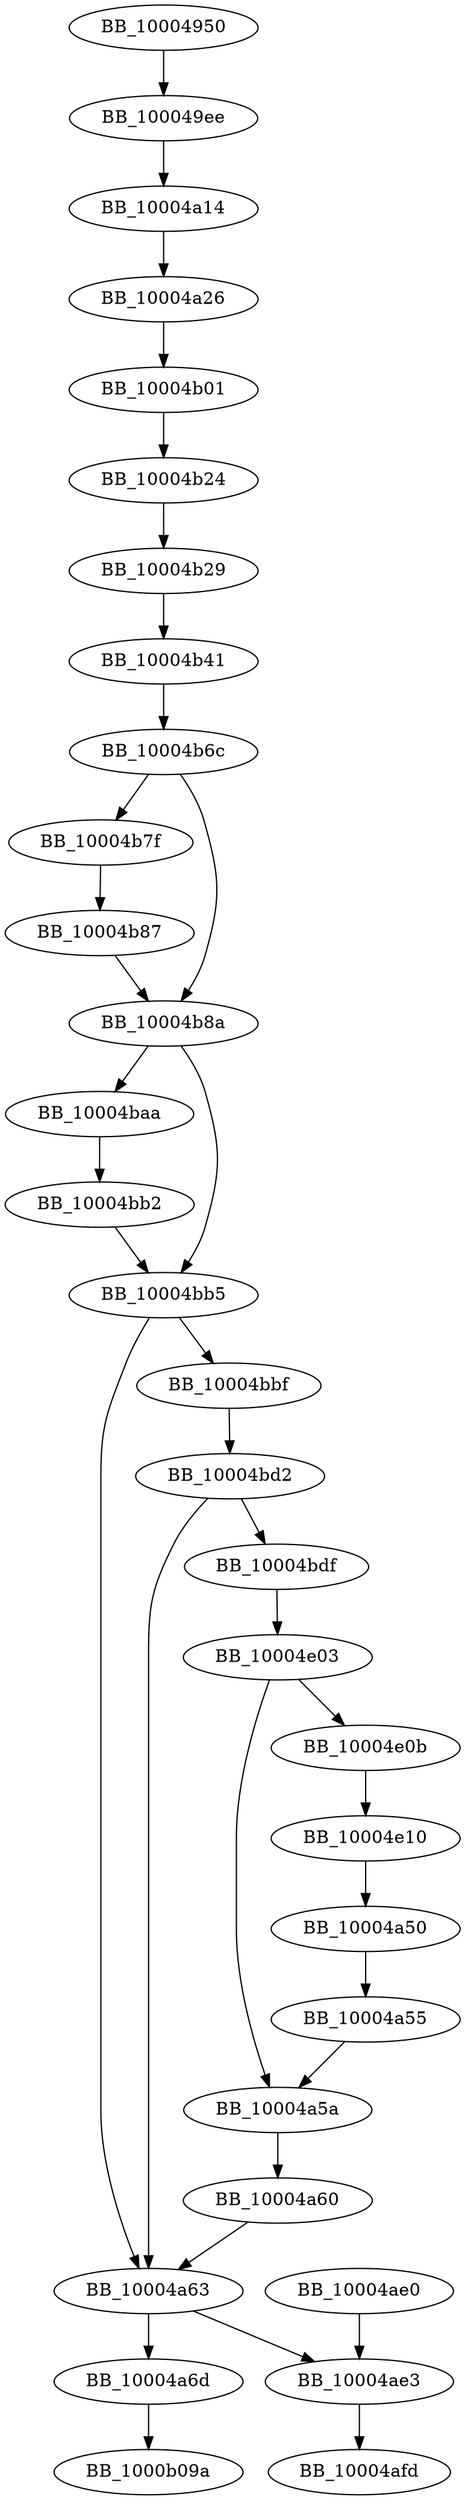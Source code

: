 DiGraph sub_10004950{
BB_10004950->BB_100049ee
BB_100049ee->BB_10004a14
BB_10004a14->BB_10004a26
BB_10004a26->BB_10004b01
BB_10004a50->BB_10004a55
BB_10004a55->BB_10004a5a
BB_10004a5a->BB_10004a60
BB_10004a60->BB_10004a63
BB_10004a63->BB_10004a6d
BB_10004a63->BB_10004ae3
BB_10004a6d->BB_1000b09a
BB_10004ae0->BB_10004ae3
BB_10004ae3->BB_10004afd
BB_10004b01->BB_10004b24
BB_10004b24->BB_10004b29
BB_10004b29->BB_10004b41
BB_10004b41->BB_10004b6c
BB_10004b6c->BB_10004b7f
BB_10004b6c->BB_10004b8a
BB_10004b7f->BB_10004b87
BB_10004b87->BB_10004b8a
BB_10004b8a->BB_10004baa
BB_10004b8a->BB_10004bb5
BB_10004baa->BB_10004bb2
BB_10004bb2->BB_10004bb5
BB_10004bb5->BB_10004a63
BB_10004bb5->BB_10004bbf
BB_10004bbf->BB_10004bd2
BB_10004bd2->BB_10004a63
BB_10004bd2->BB_10004bdf
BB_10004bdf->BB_10004e03
BB_10004e03->BB_10004a5a
BB_10004e03->BB_10004e0b
BB_10004e0b->BB_10004e10
BB_10004e10->BB_10004a50
}
